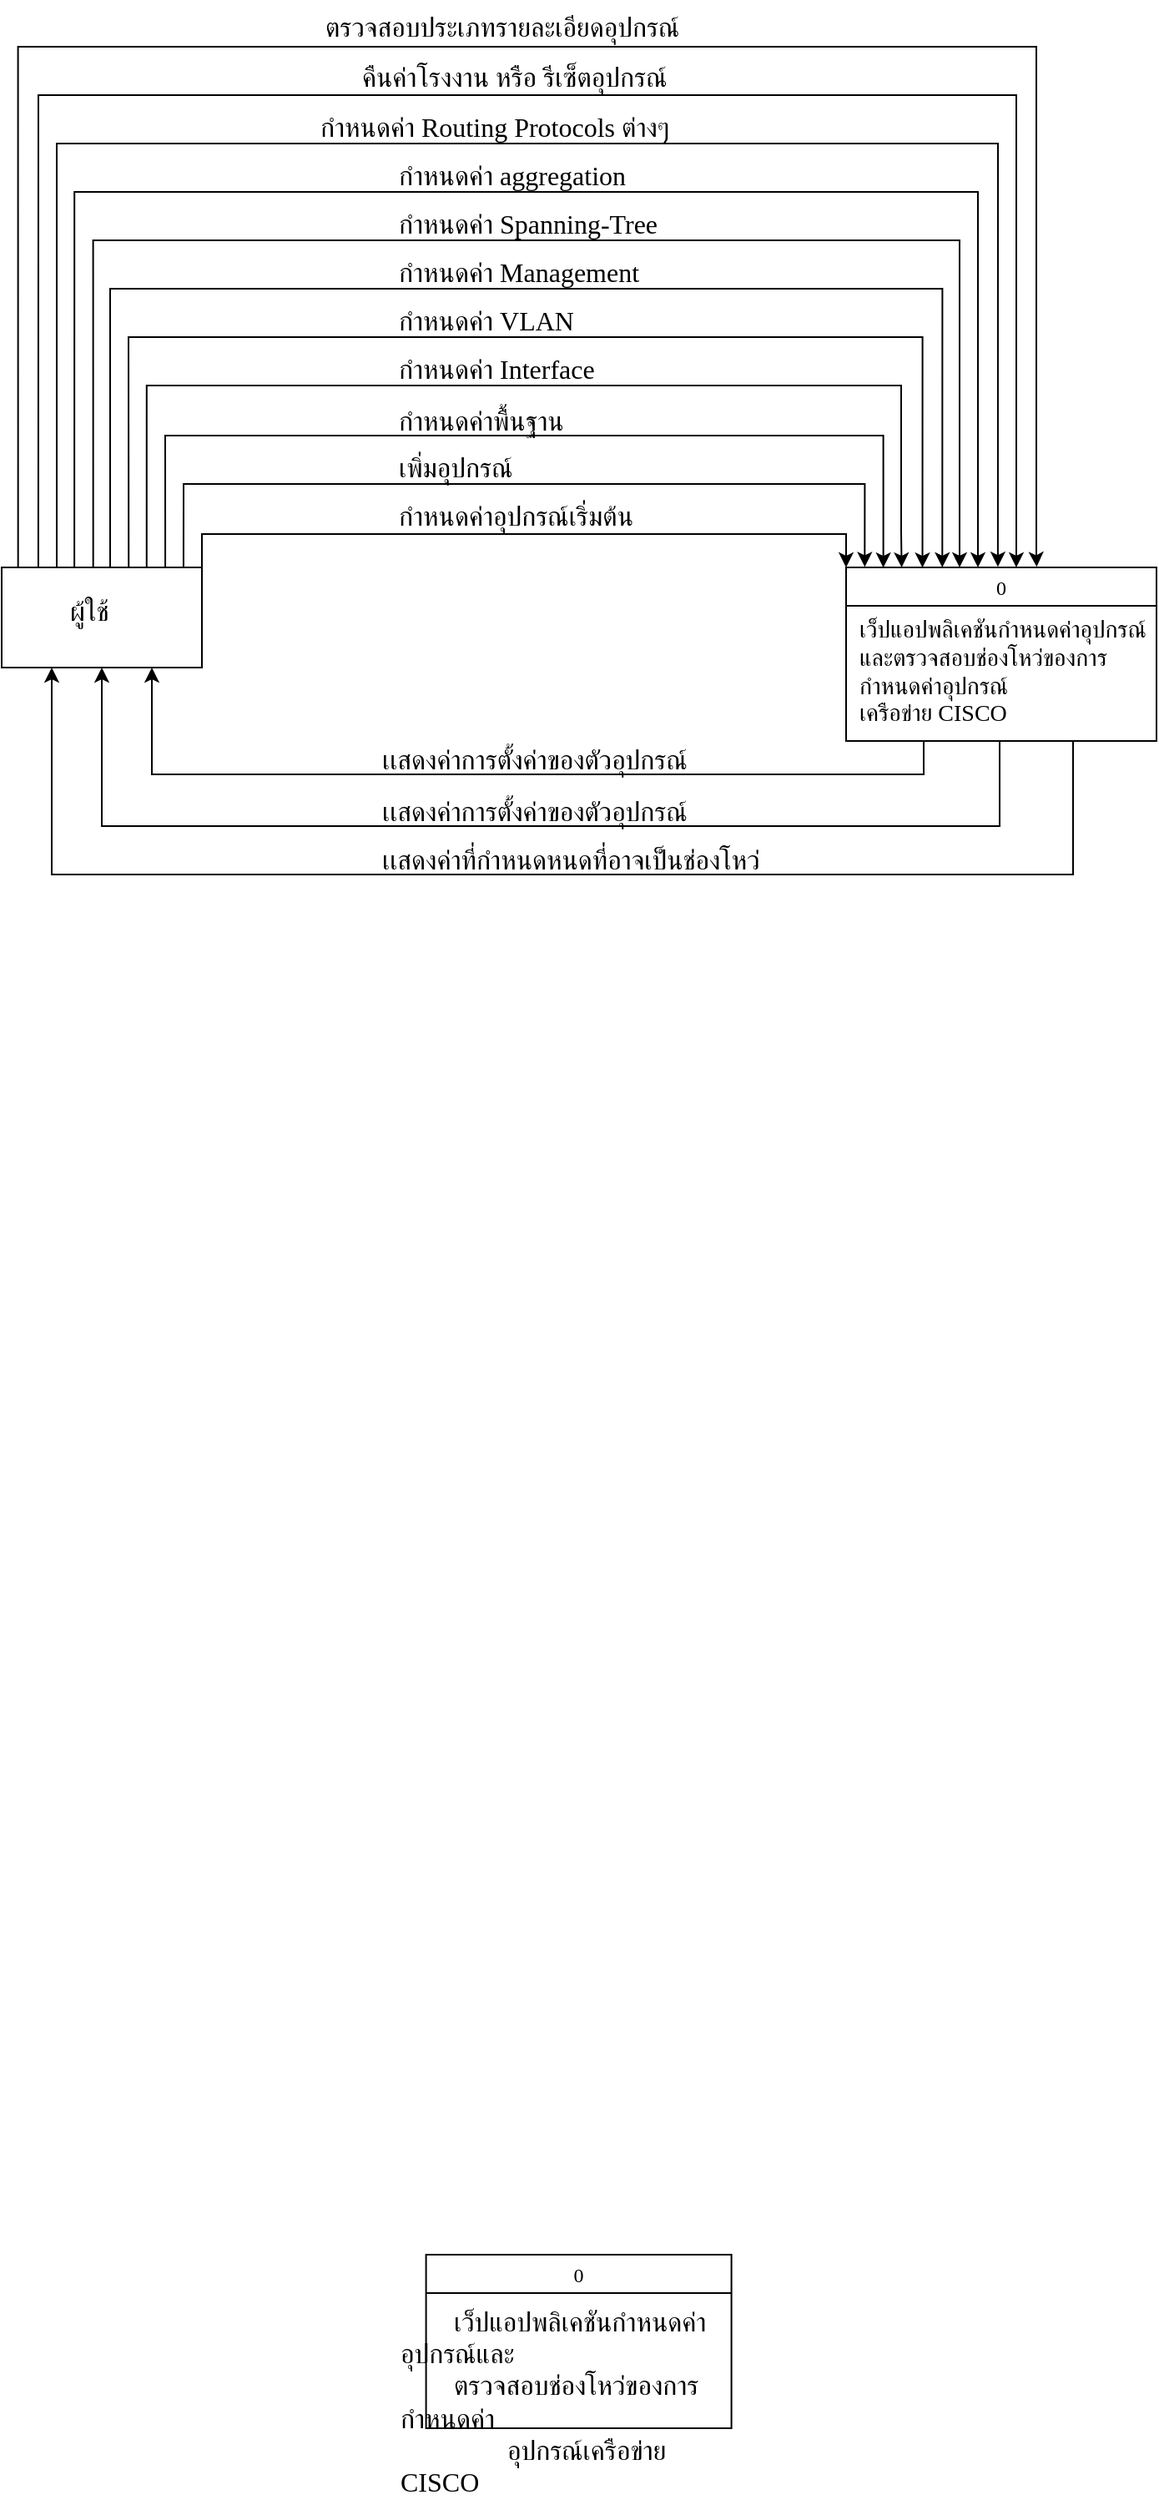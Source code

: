 <mxfile version="26.0.10">
  <diagram name="Page-1" id="Jwf4q3ze3CReX7V9NBJA">
    <mxGraphModel grid="0" page="1" gridSize="10" guides="1" tooltips="1" connect="1" arrows="1" fold="1" pageScale="1" pageWidth="850" pageHeight="1100" background="none" math="0" shadow="0">
      <root>
        <mxCell id="0" />
        <mxCell id="1" parent="0" />
        <mxCell id="QUykyPXU8g_mshZLJd2a-7" style="edgeStyle=orthogonalEdgeStyle;rounded=0;orthogonalLoop=1;jettySize=auto;html=1;exitX=0.817;exitY=0.006;exitDx=0;exitDy=0;exitPerimeter=0;entryX=0.12;entryY=0.001;entryDx=0;entryDy=0;entryPerimeter=0;fontFamily=Sarabun;fontSource=https%3A%2F%2Ffonts.googleapis.com%2Fcss%3Ffamily%3DSarabun;labelBackgroundColor=none;" edge="1" parent="1" source="QUykyPXU8g_mshZLJd2a-3" target="QUykyPXU8g_mshZLJd2a-1">
          <mxGeometry relative="1" as="geometry">
            <Array as="points">
              <mxPoint x="210" y="287" />
              <mxPoint x="640" y="287" />
            </Array>
            <mxPoint x="166.008" y="362.98" as="sourcePoint" />
            <mxPoint x="684" y="365" as="targetPoint" />
          </mxGeometry>
        </mxCell>
        <mxCell id="XxaZHWLwYrs8ErmouQr6-9" value="&lt;span style=&quot;color: rgb(0, 0, 0); font-size: 16px; font-style: normal; font-variant-ligatures: normal; font-variant-caps: normal; font-weight: 400; letter-spacing: normal; orphans: 2; text-align: left; text-indent: 0px; text-transform: none; widows: 2; word-spacing: 0px; -webkit-text-stroke-width: 0px; white-space: normal; text-decoration-thickness: initial; text-decoration-style: initial; text-decoration-color: initial; float: none; display: inline !important;&quot;&gt;กำหนดค่าพื้นฐาน&lt;/span&gt;" style="text;whiteSpace=wrap;html=1;labelBackgroundColor=none;fontFamily=Sarabun;fontSource=https%3A%2F%2Ffonts.googleapis.com%2Fcss%3Ffamily%3DSarabun;" vertex="1" parent="1">
          <mxGeometry x="348" y="261.99" width="152" height="25" as="geometry" />
        </mxCell>
        <mxCell id="QUykyPXU8g_mshZLJd2a-1" value="0" style="swimlane;fontStyle=0;fontFamily=Sarabun;fontSource=https%3A%2F%2Ffonts.googleapis.com%2Fcss%3Ffamily%3DSarabun;labelBackgroundColor=none;" vertex="1" parent="1">
          <mxGeometry x="618" y="366" width="186" height="104" as="geometry" />
        </mxCell>
        <mxCell id="XxaZHWLwYrs8ErmouQr6-1" value="&lt;p style=&quot;language:en-US;margin-top:0pt;margin-bottom:0pt;margin-left:0in;&lt;br/&gt;text-align:center;direction:ltr;unicode-bidi:embed;mso-line-break-override:&lt;br/&gt;none;word-break:normal;punctuation-wrap:hanging&quot;&gt;&lt;span style=&quot;&quot;&gt;เว็ปแอปพลิเคชันกำหนดค่าอุปกรณ์และ&lt;/span&gt;&lt;span style=&quot;color: light-dark(rgb(0, 0, 0), rgb(255, 255, 255));&quot;&gt;ตรวจสอบ&lt;/span&gt;&lt;span style=&quot;color: light-dark(rgb(0, 0, 0), rgb(255, 255, 255));&quot;&gt;ช่องโหว่&lt;/span&gt;&lt;span style=&quot;color: light-dark(rgb(0, 0, 0), rgb(255, 255, 255));&quot;&gt;ของการกำหนดค่า&lt;/span&gt;&lt;span style=&quot;color: light-dark(rgb(0, 0, 0), rgb(255, 255, 255));&quot;&gt;อุปกรณ์&lt;/span&gt;&lt;/p&gt;&lt;p style=&quot;language:en-US;margin-top:0pt;margin-bottom:0pt;margin-left:0in;&lt;br/&gt;text-align:center;direction:ltr;unicode-bidi:embed;mso-line-break-override:&lt;br/&gt;none;word-break:normal;punctuation-wrap:hanging&quot;&gt;&lt;span style=&quot;color: light-dark(rgb(0, 0, 0), rgb(255, 255, 255));&quot;&gt;เครือข่าย CISCO&lt;/span&gt;&lt;/p&gt;" style="text;whiteSpace=wrap;html=1;fontSize=14;fontFamily=Sarabun;fontSource=https%3A%2F%2Ffonts.googleapis.com%2Fcss%3Ffamily%3DSarabun;labelBackgroundColor=none;" vertex="1" parent="QUykyPXU8g_mshZLJd2a-1">
          <mxGeometry x="6" y="23" width="174" height="50" as="geometry" />
        </mxCell>
        <mxCell id="QUykyPXU8g_mshZLJd2a-5" style="edgeStyle=orthogonalEdgeStyle;rounded=0;orthogonalLoop=1;jettySize=auto;html=1;exitX=1;exitY=0;exitDx=0;exitDy=0;entryX=0;entryY=0;entryDx=0;entryDy=0;fontFamily=Sarabun;fontSource=https%3A%2F%2Ffonts.googleapis.com%2Fcss%3Ffamily%3DSarabun;labelBackgroundColor=none;" edge="1" parent="1" source="QUykyPXU8g_mshZLJd2a-3" target="QUykyPXU8g_mshZLJd2a-1">
          <mxGeometry relative="1" as="geometry" />
        </mxCell>
        <mxCell id="QUykyPXU8g_mshZLJd2a-6" style="edgeStyle=orthogonalEdgeStyle;rounded=0;orthogonalLoop=1;jettySize=auto;html=1;exitX=0.908;exitY=-0.004;exitDx=0;exitDy=0;exitPerimeter=0;entryX=0.06;entryY=-0.003;entryDx=0;entryDy=0;entryPerimeter=0;fontFamily=Sarabun;fontSource=https%3A%2F%2Ffonts.googleapis.com%2Fcss%3Ffamily%3DSarabun;labelBackgroundColor=none;" edge="1" parent="1" source="QUykyPXU8g_mshZLJd2a-3" target="QUykyPXU8g_mshZLJd2a-1">
          <mxGeometry relative="1" as="geometry">
            <Array as="points">
              <mxPoint x="221" y="316" />
              <mxPoint x="629" y="316" />
            </Array>
            <mxPoint x="221" y="365" as="sourcePoint" />
            <mxPoint x="629" y="347" as="targetPoint" />
          </mxGeometry>
        </mxCell>
        <mxCell id="QUykyPXU8g_mshZLJd2a-8" style="edgeStyle=orthogonalEdgeStyle;rounded=0;orthogonalLoop=1;jettySize=auto;html=1;exitX=0.724;exitY=-0.008;exitDx=0;exitDy=0;exitPerimeter=0;entryX=0.179;entryY=0;entryDx=0;entryDy=0;entryPerimeter=0;fontFamily=Sarabun;fontSource=https%3A%2F%2Ffonts.googleapis.com%2Fcss%3Ffamily%3DSarabun;labelBackgroundColor=none;" edge="1" parent="1" source="QUykyPXU8g_mshZLJd2a-3" target="QUykyPXU8g_mshZLJd2a-1">
          <mxGeometry relative="1" as="geometry">
            <Array as="points">
              <mxPoint x="199" y="257" />
              <mxPoint x="651" y="257" />
              <mxPoint x="651" y="345" />
              <mxPoint x="651" y="345" />
            </Array>
            <mxPoint x="651" y="365" as="targetPoint" />
          </mxGeometry>
        </mxCell>
        <mxCell id="QUykyPXU8g_mshZLJd2a-3" value="" style="rounded=0;whiteSpace=wrap;html=1;fontFamily=Sarabun;fontSource=https%3A%2F%2Ffonts.googleapis.com%2Fcss%3Ffamily%3DSarabun;labelBackgroundColor=none;" vertex="1" parent="1">
          <mxGeometry x="112" y="366" width="120" height="60" as="geometry" />
        </mxCell>
        <mxCell id="XxaZHWLwYrs8ErmouQr6-2" value="&lt;p style=&quot;language:en-US;margin-top:0pt;margin-bottom:0pt;margin-left:0in;&lt;br/&gt;text-align:center;direction:ltr;unicode-bidi:embed;mso-line-break-override:&lt;br/&gt;none;word-break:normal;punctuation-wrap:hanging&quot;&gt;&lt;span style=&quot;&quot;&gt;ผู้ใช้&lt;/span&gt;&lt;/p&gt;" style="text;whiteSpace=wrap;html=1;fontSize=16;fontFamily=Sarabun;fontSource=https%3A%2F%2Ffonts.googleapis.com%2Fcss%3Ffamily%3DSarabun;labelBackgroundColor=none;" vertex="1" parent="1">
          <mxGeometry x="151" y="376" width="32" height="27" as="geometry" />
        </mxCell>
        <mxCell id="XxaZHWLwYrs8ErmouQr6-3" value="&lt;span style=&quot;color: rgb(0, 0, 0); font-size: 16px; font-style: normal; font-variant-ligatures: normal; font-variant-caps: normal; font-weight: 400; letter-spacing: normal; orphans: 2; text-align: left; text-indent: 0px; text-transform: none; widows: 2; word-spacing: 0px; -webkit-text-stroke-width: 0px; white-space: normal; text-decoration-thickness: initial; text-decoration-style: initial; text-decoration-color: initial; float: none; display: inline !important;&quot;&gt;กำหนดค่าอุปกรณ์เริ่มต้น&lt;/span&gt;" style="text;whiteSpace=wrap;html=1;labelBackgroundColor=none;fontFamily=Sarabun;fontSource=https%3A%2F%2Ffonts.googleapis.com%2Fcss%3Ffamily%3DSarabun;" vertex="1" parent="1">
          <mxGeometry x="348" y="319" width="176" height="25" as="geometry" />
        </mxCell>
        <mxCell id="XxaZHWLwYrs8ErmouQr6-6" value="&lt;span style=&quot;color: rgb(0, 0, 0); font-size: 16px; font-style: normal; font-variant-ligatures: normal; font-variant-caps: normal; font-weight: 400; letter-spacing: normal; orphans: 2; text-align: left; text-indent: 0px; text-transform: none; widows: 2; word-spacing: 0px; -webkit-text-stroke-width: 0px; white-space: normal; text-decoration-thickness: initial; text-decoration-style: initial; text-decoration-color: initial; float: none; display: inline !important;&quot;&gt;เพิ่มอุปกรณ์&lt;/span&gt;" style="text;whiteSpace=wrap;html=1;labelBackgroundColor=none;fontFamily=Sarabun;fontSource=https%3A%2F%2Ffonts.googleapis.com%2Fcss%3Ffamily%3DSarabun;" vertex="1" parent="1">
          <mxGeometry x="348" y="290" width="148" height="25" as="geometry" />
        </mxCell>
        <mxCell id="XxaZHWLwYrs8ErmouQr6-11" value="&lt;span style=&quot;color: rgb(0, 0, 0); font-size: 16px; font-style: normal; font-variant-ligatures: normal; font-variant-caps: normal; font-weight: 400; letter-spacing: normal; orphans: 2; text-align: left; text-indent: 0px; text-transform: none; widows: 2; word-spacing: 0px; -webkit-text-stroke-width: 0px; white-space: normal; text-decoration-thickness: initial; text-decoration-style: initial; text-decoration-color: initial; float: none; display: inline !important;&quot;&gt;กำหนดค่า Interface&lt;/span&gt;" style="text;whiteSpace=wrap;html=1;labelBackgroundColor=none;fontFamily=Sarabun;fontSource=https%3A%2F%2Ffonts.googleapis.com%2Fcss%3Ffamily%3DSarabun;" vertex="1" parent="1">
          <mxGeometry x="348" y="231" width="158" height="25" as="geometry" />
        </mxCell>
        <mxCell id="XxaZHWLwYrs8ErmouQr6-15" style="edgeStyle=orthogonalEdgeStyle;rounded=0;orthogonalLoop=1;jettySize=auto;html=1;exitX=0.634;exitY=0.001;exitDx=0;exitDy=0;exitPerimeter=0;entryX=0.246;entryY=0.001;entryDx=0;entryDy=0;entryPerimeter=0;fontFamily=Sarabun;fontSource=https%3A%2F%2Ffonts.googleapis.com%2Fcss%3Ffamily%3DSarabun;labelBackgroundColor=none;" edge="1" parent="1" source="QUykyPXU8g_mshZLJd2a-3" target="QUykyPXU8g_mshZLJd2a-1">
          <mxGeometry relative="1" as="geometry">
            <Array as="points">
              <mxPoint x="188" y="365" />
              <mxPoint x="188" y="365" />
              <mxPoint x="188" y="228" />
              <mxPoint x="663" y="228" />
            </Array>
            <mxPoint x="188" y="365" as="sourcePoint" />
            <mxPoint x="663" y="364" as="targetPoint" />
          </mxGeometry>
        </mxCell>
        <mxCell id="XxaZHWLwYrs8ErmouQr6-16" value="&lt;span style=&quot;color: rgb(0, 0, 0); font-size: 16px; font-style: normal; font-variant-ligatures: normal; font-variant-caps: normal; font-weight: 400; letter-spacing: normal; orphans: 2; text-align: left; text-indent: 0px; text-transform: none; widows: 2; word-spacing: 0px; -webkit-text-stroke-width: 0px; white-space: normal; text-decoration-thickness: initial; text-decoration-style: initial; text-decoration-color: initial; float: none; display: inline !important;&quot;&gt;กำหนดค่า VLAN&lt;/span&gt;" style="text;whiteSpace=wrap;html=1;labelBackgroundColor=none;fontFamily=Sarabun;fontSource=https%3A%2F%2Ffonts.googleapis.com%2Fcss%3Ffamily%3DSarabun;" vertex="1" parent="1">
          <mxGeometry x="348" y="202" width="176" height="25" as="geometry" />
        </mxCell>
        <mxCell id="XxaZHWLwYrs8ErmouQr6-23" style="edgeStyle=orthogonalEdgeStyle;rounded=0;orthogonalLoop=1;jettySize=auto;html=1;entryX=0.31;entryY=0;entryDx=0;entryDy=0;entryPerimeter=0;fontFamily=Sarabun;fontSource=https%3A%2F%2Ffonts.googleapis.com%2Fcss%3Ffamily%3DSarabun;labelBackgroundColor=none;" edge="1" parent="1" target="QUykyPXU8g_mshZLJd2a-1">
          <mxGeometry relative="1" as="geometry">
            <Array as="points">
              <mxPoint x="177" y="199" />
              <mxPoint x="675" y="199" />
            </Array>
            <mxPoint x="177" y="366" as="sourcePoint" />
            <mxPoint x="761" y="324" as="targetPoint" />
          </mxGeometry>
        </mxCell>
        <mxCell id="XxaZHWLwYrs8ErmouQr6-22" value="&lt;span style=&quot;color: rgb(0, 0, 0); font-size: 16px; font-style: normal; font-variant-ligatures: normal; font-variant-caps: normal; font-weight: 400; letter-spacing: normal; orphans: 2; text-align: left; text-indent: 0px; text-transform: none; widows: 2; word-spacing: 0px; -webkit-text-stroke-width: 0px; white-space: normal; text-decoration-thickness: initial; text-decoration-style: initial; text-decoration-color: initial; float: none; display: inline !important;&quot;&gt;กำหนดค่า Management&lt;/span&gt;" style="text;whiteSpace=wrap;html=1;labelBackgroundColor=none;fontFamily=Sarabun;fontSource=https%3A%2F%2Ffonts.googleapis.com%2Fcss%3Ffamily%3DSarabun;" vertex="1" parent="1">
          <mxGeometry x="348" y="173" width="192" height="25" as="geometry" />
        </mxCell>
        <mxCell id="XxaZHWLwYrs8ErmouQr6-24" style="edgeStyle=orthogonalEdgeStyle;rounded=0;orthogonalLoop=1;jettySize=auto;html=1;exitX=0.457;exitY=-0.001;exitDx=0;exitDy=0;exitPerimeter=0;fontFamily=Sarabun;fontSource=https%3A%2F%2Ffonts.googleapis.com%2Fcss%3Ffamily%3DSarabun;labelBackgroundColor=none;" edge="1" parent="1" source="QUykyPXU8g_mshZLJd2a-3">
          <mxGeometry relative="1" as="geometry">
            <Array as="points">
              <mxPoint x="167" y="170" />
              <mxPoint x="686" y="170" />
              <mxPoint x="686" y="344" />
            </Array>
            <mxPoint x="167" y="365" as="sourcePoint" />
            <mxPoint x="686" y="366" as="targetPoint" />
          </mxGeometry>
        </mxCell>
        <mxCell id="XxaZHWLwYrs8ErmouQr6-25" value="&lt;span style=&quot;color: rgb(0, 0, 0); font-size: 16px; font-style: normal; font-variant-ligatures: normal; font-variant-caps: normal; font-weight: 400; letter-spacing: normal; orphans: 2; text-align: left; text-indent: 0px; text-transform: none; widows: 2; word-spacing: 0px; -webkit-text-stroke-width: 0px; white-space: normal; text-decoration-thickness: initial; text-decoration-style: initial; text-decoration-color: initial; float: none; display: inline !important;&quot;&gt;กำหนดค่า Spanning-Tree&lt;/span&gt;" style="text;whiteSpace=wrap;html=1;labelBackgroundColor=none;fontFamily=Sarabun;fontSource=https%3A%2F%2Ffonts.googleapis.com%2Fcss%3Ffamily%3DSarabun;" vertex="1" parent="1">
          <mxGeometry x="348" y="144" width="192" height="25" as="geometry" />
        </mxCell>
        <mxCell id="XxaZHWLwYrs8ErmouQr6-27" style="edgeStyle=orthogonalEdgeStyle;rounded=0;orthogonalLoop=1;jettySize=auto;html=1;exitX=0.363;exitY=-0.004;exitDx=0;exitDy=0;exitPerimeter=0;fontFamily=Sarabun;fontSource=https%3A%2F%2Ffonts.googleapis.com%2Fcss%3Ffamily%3DSarabun;labelBackgroundColor=none;" edge="1" parent="1" source="QUykyPXU8g_mshZLJd2a-3">
          <mxGeometry relative="1" as="geometry">
            <Array as="points">
              <mxPoint x="156" y="141" />
              <mxPoint x="697" y="141" />
              <mxPoint x="697" y="326" />
              <mxPoint x="697" y="326" />
            </Array>
            <mxPoint x="140" y="366" as="sourcePoint" />
            <mxPoint x="697" y="366" as="targetPoint" />
          </mxGeometry>
        </mxCell>
        <mxCell id="XxaZHWLwYrs8ErmouQr6-28" value="&lt;span style=&quot;color: rgb(0, 0, 0); font-size: 16px; font-style: normal; font-variant-ligatures: normal; font-variant-caps: normal; font-weight: 400; letter-spacing: normal; orphans: 2; text-align: left; text-indent: 0px; text-transform: none; widows: 2; word-spacing: 0px; -webkit-text-stroke-width: 0px; white-space: normal; text-decoration-thickness: initial; text-decoration-style: initial; text-decoration-color: initial; float: none; display: inline !important;&quot;&gt;กำหนดค่า aggregation&amp;nbsp;&lt;/span&gt;" style="text;whiteSpace=wrap;html=1;labelBackgroundColor=none;fontFamily=Sarabun;fontSource=https%3A%2F%2Ffonts.googleapis.com%2Fcss%3Ffamily%3DSarabun;" vertex="1" parent="1">
          <mxGeometry x="348.4" y="115" width="163.6" height="25" as="geometry" />
        </mxCell>
        <mxCell id="XxaZHWLwYrs8ErmouQr6-29" style="edgeStyle=orthogonalEdgeStyle;rounded=0;orthogonalLoop=1;jettySize=auto;html=1;exitX=0.275;exitY=0.003;exitDx=0;exitDy=0;exitPerimeter=0;fontFamily=Sarabun;fontSource=https%3A%2F%2Ffonts.googleapis.com%2Fcss%3Ffamily%3DSarabun;labelBackgroundColor=none;entryX=0.489;entryY=-0.004;entryDx=0;entryDy=0;entryPerimeter=0;" edge="1" parent="1" source="QUykyPXU8g_mshZLJd2a-3" target="QUykyPXU8g_mshZLJd2a-1">
          <mxGeometry relative="1" as="geometry">
            <Array as="points">
              <mxPoint x="145" y="112" />
              <mxPoint x="709" y="112" />
            </Array>
            <mxPoint x="128" y="366" as="sourcePoint" />
            <mxPoint x="707" y="362" as="targetPoint" />
          </mxGeometry>
        </mxCell>
        <mxCell id="XxaZHWLwYrs8ErmouQr6-30" value="&lt;span style=&quot;color: rgb(0, 0, 0); font-size: 16px; font-style: normal; font-variant-ligatures: normal; font-variant-caps: normal; font-weight: 400; letter-spacing: normal; orphans: 2; text-align: left; text-indent: 0px; text-transform: none; widows: 2; word-spacing: 0px; -webkit-text-stroke-width: 0px; white-space: normal; text-decoration-thickness: initial; text-decoration-style: initial; text-decoration-color: initial; float: none; display: inline !important;&quot;&gt;กำหนดค่า Routing Protocols ต่างๆ&lt;/span&gt;" style="text;whiteSpace=wrap;html=1;labelBackgroundColor=none;fontFamily=Sarabun;fontSource=https%3A%2F%2Ffonts.googleapis.com%2Fcss%3Ffamily%3DSarabun;" vertex="1" parent="1">
          <mxGeometry x="301" y="86" width="249" height="25" as="geometry" />
        </mxCell>
        <mxCell id="XxaZHWLwYrs8ErmouQr6-34" style="edgeStyle=orthogonalEdgeStyle;rounded=0;orthogonalLoop=1;jettySize=auto;html=1;exitX=0.183;exitY=-0.003;exitDx=0;exitDy=0;exitPerimeter=0;fontFamily=Sarabun;fontSource=https%3A%2F%2Ffonts.googleapis.com%2Fcss%3Ffamily%3DSarabun;labelBackgroundColor=none;" edge="1" parent="1" source="QUykyPXU8g_mshZLJd2a-3">
          <mxGeometry relative="1" as="geometry">
            <Array as="points">
              <mxPoint x="134" y="83" />
              <mxPoint x="720" y="83" />
              <mxPoint x="720" y="359" />
            </Array>
            <mxPoint x="134" y="365" as="sourcePoint" />
            <mxPoint x="720" y="366" as="targetPoint" />
          </mxGeometry>
        </mxCell>
        <mxCell id="XxaZHWLwYrs8ErmouQr6-35" value="&lt;span style=&quot;color: rgb(0, 0, 0); font-size: 16px; font-style: normal; font-variant-ligatures: normal; font-variant-caps: normal; font-weight: 400; letter-spacing: normal; orphans: 2; text-align: left; text-indent: 0px; text-transform: none; widows: 2; word-spacing: 0px; -webkit-text-stroke-width: 0px; white-space: normal; text-decoration-thickness: initial; text-decoration-style: initial; text-decoration-color: initial; float: none; display: inline !important;&quot;&gt;คืนค่าโรงงาน หรือ รีเซ็ตอุปกรณ์&lt;/span&gt;" style="text;whiteSpace=wrap;html=1;labelBackgroundColor=none;fontFamily=Sarabun;fontSource=https%3A%2F%2Ffonts.googleapis.com%2Fcss%3Ffamily%3DSarabun;" vertex="1" parent="1">
          <mxGeometry x="326.4" y="56" width="208.6" height="25" as="geometry" />
        </mxCell>
        <mxCell id="XxaZHWLwYrs8ErmouQr6-38" style="edgeStyle=orthogonalEdgeStyle;rounded=0;orthogonalLoop=1;jettySize=auto;html=1;exitX=0.082;exitY=0.002;exitDx=0;exitDy=0;exitPerimeter=0;fontFamily=Sarabun;fontSource=https%3A%2F%2Ffonts.googleapis.com%2Fcss%3Ffamily%3DSarabun;labelBackgroundColor=none;entryX=0.614;entryY=-0.003;entryDx=0;entryDy=0;entryPerimeter=0;" edge="1" parent="1" source="QUykyPXU8g_mshZLJd2a-3" target="QUykyPXU8g_mshZLJd2a-1">
          <mxGeometry relative="1" as="geometry">
            <Array as="points">
              <mxPoint x="122" y="54" />
              <mxPoint x="732" y="54" />
              <mxPoint x="732" y="360" />
              <mxPoint x="732" y="360" />
            </Array>
            <mxPoint x="116" y="354" as="sourcePoint" />
            <mxPoint x="733" y="360" as="targetPoint" />
          </mxGeometry>
        </mxCell>
        <mxCell id="XxaZHWLwYrs8ErmouQr6-36" value="&lt;span style=&quot;color: rgb(0, 0, 0); font-size: 16px; font-style: normal; font-variant-ligatures: normal; font-variant-caps: normal; font-weight: 400; letter-spacing: normal; orphans: 2; text-align: left; text-indent: 0px; text-transform: none; widows: 2; word-spacing: 0px; -webkit-text-stroke-width: 0px; white-space: normal; text-decoration-thickness: initial; text-decoration-style: initial; text-decoration-color: initial; float: none; display: inline !important;&quot;&gt;ตรวจสอบประเภทรายละเอียดอุปกรณ์&lt;/span&gt;" style="text;whiteSpace=wrap;html=1;labelBackgroundColor=none;fontFamily=Sarabun;fontSource=https%3A%2F%2Ffonts.googleapis.com%2Fcss%3Ffamily%3DSarabun;" vertex="1" parent="1">
          <mxGeometry x="304" y="26" width="289.6" height="25" as="geometry" />
        </mxCell>
        <mxCell id="XxaZHWLwYrs8ErmouQr6-42" style="edgeStyle=orthogonalEdgeStyle;rounded=0;orthogonalLoop=1;jettySize=auto;html=1;entryX=0.75;entryY=1;entryDx=0;entryDy=0;exitX=0.25;exitY=1;exitDx=0;exitDy=0;fontFamily=Sarabun;fontSource=https%3A%2F%2Ffonts.googleapis.com%2Fcss%3Ffamily%3DSarabun;labelBackgroundColor=none;" edge="1" parent="1" source="QUykyPXU8g_mshZLJd2a-1" target="QUykyPXU8g_mshZLJd2a-3">
          <mxGeometry relative="1" as="geometry">
            <mxPoint x="617" y="506" as="sourcePoint" />
            <mxPoint x="615" y="494" as="targetPoint" />
          </mxGeometry>
        </mxCell>
        <mxCell id="XxaZHWLwYrs8ErmouQr6-43" value="&lt;font&gt;&lt;span style=&quot;font-size: 16px;&quot;&gt;เเสดงค่าการตั้งค่าของตัวอุปกรณ์&lt;/span&gt;&lt;/font&gt;" style="text;whiteSpace=wrap;html=1;labelBackgroundColor=none;fontFamily=Sarabun;fontSource=https%3A%2F%2Ffonts.googleapis.com%2Fcss%3Ffamily%3DSarabun;" vertex="1" parent="1">
          <mxGeometry x="338.1" y="465" width="221.4" height="25" as="geometry" />
        </mxCell>
        <mxCell id="XxaZHWLwYrs8ErmouQr6-44" style="edgeStyle=orthogonalEdgeStyle;rounded=0;orthogonalLoop=1;jettySize=auto;html=1;entryX=0.5;entryY=1;entryDx=0;entryDy=0;exitX=0.5;exitY=1;exitDx=0;exitDy=0;fontFamily=Sarabun;fontSource=https%3A%2F%2Ffonts.googleapis.com%2Fcss%3Ffamily%3DSarabun;labelBackgroundColor=none;" edge="1" parent="1" source="QUykyPXU8g_mshZLJd2a-1" target="QUykyPXU8g_mshZLJd2a-3">
          <mxGeometry relative="1" as="geometry">
            <mxPoint x="674" y="480" as="sourcePoint" />
            <mxPoint x="212" y="436" as="targetPoint" />
            <Array as="points">
              <mxPoint x="710" y="521" />
              <mxPoint x="172" y="521" />
            </Array>
          </mxGeometry>
        </mxCell>
        <mxCell id="XxaZHWLwYrs8ErmouQr6-46" value="&lt;span style=&quot;font-size: 16px;&quot;&gt;เเสดงค่าการตั้งค่าของตัวอุปกรณ์&lt;/span&gt;" style="text;whiteSpace=wrap;html=1;labelBackgroundColor=none;fontFamily=Sarabun;fontSource=https%3A%2F%2Ffonts.googleapis.com%2Fcss%3Ffamily%3DSarabun;" vertex="1" parent="1">
          <mxGeometry x="338.1" y="496" width="226.4" height="25" as="geometry" />
        </mxCell>
        <mxCell id="XxaZHWLwYrs8ErmouQr6-47" style="edgeStyle=orthogonalEdgeStyle;rounded=0;orthogonalLoop=1;jettySize=auto;html=1;entryX=0.25;entryY=1;entryDx=0;entryDy=0;exitX=0.75;exitY=1;exitDx=0;exitDy=0;fontFamily=Sarabun;fontSource=https%3A%2F%2Ffonts.googleapis.com%2Fcss%3Ffamily%3DSarabun;labelBackgroundColor=none;" edge="1" parent="1" source="QUykyPXU8g_mshZLJd2a-1" target="QUykyPXU8g_mshZLJd2a-3">
          <mxGeometry relative="1" as="geometry">
            <mxPoint x="726.79" y="497" as="sourcePoint" />
            <mxPoint x="188.79" y="453" as="targetPoint" />
            <Array as="points">
              <mxPoint x="754" y="470" />
              <mxPoint x="754" y="550" />
              <mxPoint x="142" y="550" />
            </Array>
          </mxGeometry>
        </mxCell>
        <mxCell id="XxaZHWLwYrs8ErmouQr6-49" value="&lt;font&gt;&lt;span style=&quot;font-size: 16px;&quot;&gt;เเสดงค่าที่กำหนดหนดที่อาจเป็นช่องโหว่&lt;/span&gt;&lt;/font&gt;" style="text;whiteSpace=wrap;html=1;labelBackgroundColor=none;fontFamily=Sarabun;fontSource=https%3A%2F%2Ffonts.googleapis.com%2Fcss%3Ffamily%3DSarabun;" vertex="1" parent="1">
          <mxGeometry x="338.1" y="525" width="261.4" height="25" as="geometry" />
        </mxCell>
        <mxCell id="XxaZHWLwYrs8ErmouQr6-50" value="0" style="swimlane;fontStyle=0;fontFamily=Sarabun;fontSource=https%3A%2F%2Ffonts.googleapis.com%2Fcss%3Ffamily%3DSarabun;" vertex="1" parent="1">
          <mxGeometry x="366.3" y="1377" width="183" height="104" as="geometry" />
        </mxCell>
        <mxCell id="XxaZHWLwYrs8ErmouQr6-51" value="&lt;p style=&quot;language:en-US;margin-top:0pt;margin-bottom:0pt;margin-left:0in;&lt;br/&gt;text-align:center;direction:ltr;unicode-bidi:embed;mso-line-break-override:&lt;br/&gt;none;word-break:normal;punctuation-wrap:hanging&quot;&gt;&lt;span style=&quot;font-family: &amp;quot;TH Sarabun New&amp;quot;; background-color: initial;&quot;&gt;&lt;span style=&quot;white-space: pre;&quot;&gt;&#x9;&lt;/span&gt;เว็ปแอปพลิเคชันกำหนดค่าอุปกรณ์และ&lt;/span&gt;&lt;/p&gt;&lt;p style=&quot;language:en-US;margin-top:0pt;margin-bottom:0pt;margin-left:0in;&lt;br/&gt;text-align:center;direction:ltr;unicode-bidi:embed;mso-line-break-override:&lt;br/&gt;none;word-break:normal;punctuation-wrap:hanging&quot;&gt;&lt;span style=&quot;font-family: &amp;quot;TH Sarabun New&amp;quot;; background-color: initial;&quot;&gt;&lt;span style=&quot;white-space: pre;&quot;&gt;&#x9;&lt;/span&gt;ตรวจสอบ&lt;/span&gt;&lt;span style=&quot;background-color: initial; font-family: &amp;quot;TH Sarabun New&amp;quot;;&quot;&gt;ช่องโหว่&lt;/span&gt;&lt;span style=&quot;background-color: initial; font-family: &amp;quot;TH Sarabun New&amp;quot;;&quot;&gt;ของการกำหนดค่า&lt;/span&gt;&lt;/p&gt;&lt;p style=&quot;language:en-US;margin-top:0pt;margin-bottom:0pt;margin-left:0in;&lt;br/&gt;text-align:center;direction:ltr;unicode-bidi:embed;mso-line-break-override:&lt;br/&gt;none;word-break:normal;punctuation-wrap:hanging&quot;&gt;&lt;span style=&quot;background-color: initial; font-family: &amp;quot;TH Sarabun New&amp;quot;;&quot;&gt;&lt;span style=&quot;white-space: pre;&quot;&gt;&#x9;&lt;/span&gt;&lt;span style=&quot;white-space: pre;&quot;&gt;&#x9;&lt;/span&gt;อุปกรณ์เครือข่าย CISCO&lt;/span&gt;&lt;/p&gt;" style="text;whiteSpace=wrap;html=1;fontSize=16;fontFamily=Sarabun;fontSource=https%3A%2F%2Ffonts.googleapis.com%2Fcss%3Ffamily%3DSarabun;" vertex="1" parent="XxaZHWLwYrs8ErmouQr6-50">
          <mxGeometry x="-17" y="24" width="193" height="50" as="geometry" />
        </mxCell>
      </root>
    </mxGraphModel>
  </diagram>
</mxfile>
